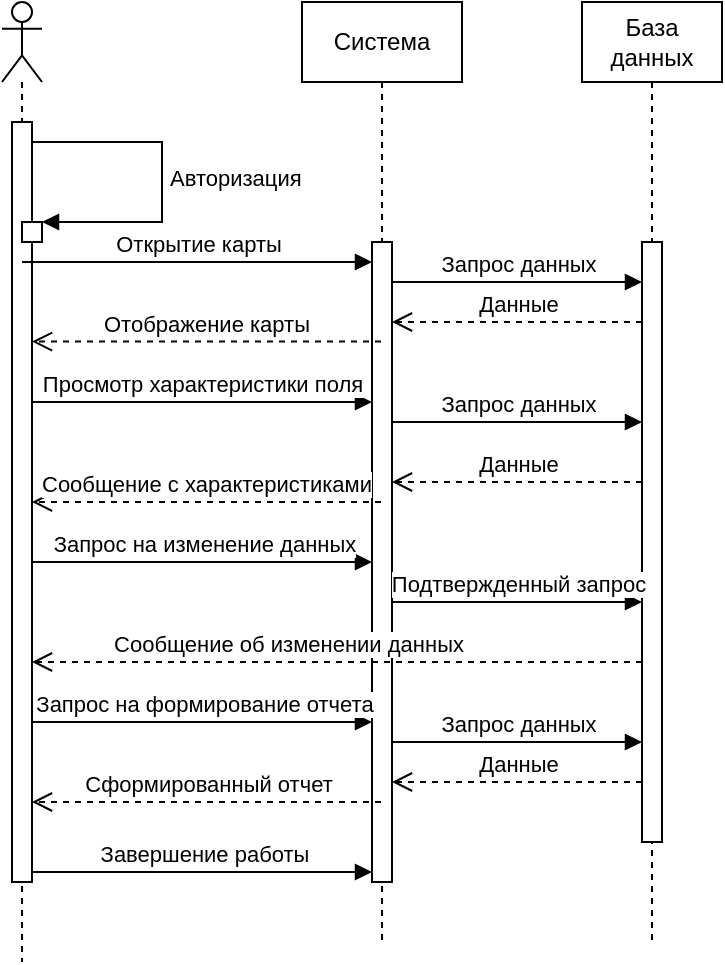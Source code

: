 <mxfile version="25.0.3">
  <diagram name="Страница — 1" id="qHSGpiCcACziC4tfkUo0">
    <mxGraphModel dx="961" dy="554" grid="0" gridSize="10" guides="1" tooltips="1" connect="1" arrows="1" fold="1" page="1" pageScale="1" pageWidth="827" pageHeight="1169" math="0" shadow="0">
      <root>
        <mxCell id="0" />
        <mxCell id="1" parent="0" />
        <mxCell id="N_-C_UsVgb2Tda4g_fbF-2" value="" style="shape=umlLifeline;perimeter=lifelinePerimeter;whiteSpace=wrap;html=1;container=1;dropTarget=0;collapsible=0;recursiveResize=0;outlineConnect=0;portConstraint=eastwest;newEdgeStyle={&quot;curved&quot;:0,&quot;rounded&quot;:0};participant=umlActor;size=40;" vertex="1" parent="1">
          <mxGeometry x="210" y="550" width="20" height="480" as="geometry" />
        </mxCell>
        <mxCell id="N_-C_UsVgb2Tda4g_fbF-4" value="" style="html=1;points=[[0,0,0,0,5],[0,1,0,0,-5],[1,0,0,0,5],[1,1,0,0,-5]];perimeter=orthogonalPerimeter;outlineConnect=0;targetShapes=umlLifeline;portConstraint=eastwest;newEdgeStyle={&quot;curved&quot;:0,&quot;rounded&quot;:0};" vertex="1" parent="N_-C_UsVgb2Tda4g_fbF-2">
          <mxGeometry x="5" y="60" width="10" height="380" as="geometry" />
        </mxCell>
        <mxCell id="N_-C_UsVgb2Tda4g_fbF-8" value="Авторизация" style="html=1;align=left;spacingLeft=2;endArrow=block;rounded=0;edgeStyle=orthogonalEdgeStyle;curved=0;rounded=0;" edge="1" target="N_-C_UsVgb2Tda4g_fbF-7" parent="N_-C_UsVgb2Tda4g_fbF-2" source="N_-C_UsVgb2Tda4g_fbF-4">
          <mxGeometry x="0.001" relative="1" as="geometry">
            <mxPoint x="30" y="49.999" as="sourcePoint" />
            <Array as="points">
              <mxPoint x="80" y="70" />
              <mxPoint x="80" y="110" />
            </Array>
            <mxPoint x="50.029" y="159.97" as="targetPoint" />
            <mxPoint as="offset" />
          </mxGeometry>
        </mxCell>
        <mxCell id="N_-C_UsVgb2Tda4g_fbF-7" value="" style="html=1;points=[[0,0,0,0,5],[0,1,0,0,-5],[1,0,0,0,5],[1,1,0,0,-5]];perimeter=orthogonalPerimeter;outlineConnect=0;targetShapes=umlLifeline;portConstraint=eastwest;newEdgeStyle={&quot;curved&quot;:0,&quot;rounded&quot;:0};" vertex="1" parent="N_-C_UsVgb2Tda4g_fbF-2">
          <mxGeometry x="10" y="110" width="10" height="10" as="geometry" />
        </mxCell>
        <mxCell id="N_-C_UsVgb2Tda4g_fbF-5" value="База данных" style="shape=umlLifeline;perimeter=lifelinePerimeter;whiteSpace=wrap;html=1;container=1;dropTarget=0;collapsible=0;recursiveResize=0;outlineConnect=0;portConstraint=eastwest;newEdgeStyle={&quot;curved&quot;:0,&quot;rounded&quot;:0};" vertex="1" parent="1">
          <mxGeometry x="500" y="550" width="70" height="470" as="geometry" />
        </mxCell>
        <mxCell id="N_-C_UsVgb2Tda4g_fbF-17" value="" style="html=1;points=[[0,0,0,0,5],[0,1,0,0,-5],[1,0,0,0,5],[1,1,0,0,-5]];perimeter=orthogonalPerimeter;outlineConnect=0;targetShapes=umlLifeline;portConstraint=eastwest;newEdgeStyle={&quot;curved&quot;:0,&quot;rounded&quot;:0};" vertex="1" parent="N_-C_UsVgb2Tda4g_fbF-5">
          <mxGeometry x="30" y="120" width="10" height="300" as="geometry" />
        </mxCell>
        <mxCell id="N_-C_UsVgb2Tda4g_fbF-6" value="Система" style="shape=umlLifeline;perimeter=lifelinePerimeter;whiteSpace=wrap;html=1;container=1;dropTarget=0;collapsible=0;recursiveResize=0;outlineConnect=0;portConstraint=eastwest;newEdgeStyle={&quot;curved&quot;:0,&quot;rounded&quot;:0};" vertex="1" parent="1">
          <mxGeometry x="360" y="550" width="80" height="470" as="geometry" />
        </mxCell>
        <mxCell id="N_-C_UsVgb2Tda4g_fbF-11" value="" style="html=1;points=[[0,0,0,0,5],[0,1,0,0,-5],[1,0,0,0,5],[1,1,0,0,-5]];perimeter=orthogonalPerimeter;outlineConnect=0;targetShapes=umlLifeline;portConstraint=eastwest;newEdgeStyle={&quot;curved&quot;:0,&quot;rounded&quot;:0};" vertex="1" parent="N_-C_UsVgb2Tda4g_fbF-6">
          <mxGeometry x="35" y="120" width="10" height="320" as="geometry" />
        </mxCell>
        <mxCell id="N_-C_UsVgb2Tda4g_fbF-13" value="Данные" style="html=1;verticalAlign=bottom;endArrow=open;dashed=1;endSize=8;curved=0;rounded=0;" edge="1" parent="1" source="N_-C_UsVgb2Tda4g_fbF-17" target="N_-C_UsVgb2Tda4g_fbF-11">
          <mxGeometry relative="1" as="geometry">
            <mxPoint x="510" y="719.76" as="sourcePoint" />
            <mxPoint x="410" y="710" as="targetPoint" />
            <Array as="points">
              <mxPoint x="490" y="710" />
              <mxPoint x="420" y="710" />
            </Array>
          </mxGeometry>
        </mxCell>
        <mxCell id="N_-C_UsVgb2Tda4g_fbF-15" value="Открытие карты" style="html=1;verticalAlign=bottom;endArrow=block;curved=0;rounded=0;" edge="1" parent="1" target="N_-C_UsVgb2Tda4g_fbF-11">
          <mxGeometry width="80" relative="1" as="geometry">
            <mxPoint x="220.024" y="680.0" as="sourcePoint" />
            <mxPoint x="390" y="680" as="targetPoint" />
          </mxGeometry>
        </mxCell>
        <mxCell id="N_-C_UsVgb2Tda4g_fbF-16" value="Запрос данных" style="html=1;verticalAlign=bottom;endArrow=block;curved=0;rounded=0;" edge="1" parent="1" source="N_-C_UsVgb2Tda4g_fbF-11">
          <mxGeometry width="80" relative="1" as="geometry">
            <mxPoint x="410.004" y="690.0" as="sourcePoint" />
            <mxPoint x="530" y="690" as="targetPoint" />
            <Array as="points">
              <mxPoint x="520" y="690" />
            </Array>
          </mxGeometry>
        </mxCell>
        <mxCell id="N_-C_UsVgb2Tda4g_fbF-18" value="Отображение карты" style="html=1;verticalAlign=bottom;endArrow=open;dashed=1;endSize=8;curved=0;rounded=0;" edge="1" parent="1" source="N_-C_UsVgb2Tda4g_fbF-6" target="N_-C_UsVgb2Tda4g_fbF-4">
          <mxGeometry relative="1" as="geometry">
            <mxPoint x="360" y="719.76" as="sourcePoint" />
            <mxPoint x="235" y="719.76" as="targetPoint" />
            <Array as="points">
              <mxPoint x="340" y="719.76" />
              <mxPoint x="320" y="719.76" />
              <mxPoint x="250" y="719.76" />
            </Array>
          </mxGeometry>
        </mxCell>
        <mxCell id="N_-C_UsVgb2Tda4g_fbF-19" value="Просмотр характеристики поля" style="html=1;verticalAlign=bottom;endArrow=block;curved=0;rounded=0;" edge="1" parent="1">
          <mxGeometry width="80" relative="1" as="geometry">
            <mxPoint x="225" y="750" as="sourcePoint" />
            <mxPoint x="395" y="750" as="targetPoint" />
          </mxGeometry>
        </mxCell>
        <mxCell id="N_-C_UsVgb2Tda4g_fbF-20" value="Запрос данных" style="html=1;verticalAlign=bottom;endArrow=block;curved=0;rounded=0;" edge="1" parent="1">
          <mxGeometry width="80" relative="1" as="geometry">
            <mxPoint x="405" y="760" as="sourcePoint" />
            <mxPoint x="530" y="760" as="targetPoint" />
            <Array as="points">
              <mxPoint x="515" y="760" />
            </Array>
          </mxGeometry>
        </mxCell>
        <mxCell id="N_-C_UsVgb2Tda4g_fbF-21" value="Данные" style="html=1;verticalAlign=bottom;endArrow=open;dashed=1;endSize=8;curved=0;rounded=0;" edge="1" parent="1" source="N_-C_UsVgb2Tda4g_fbF-17" target="N_-C_UsVgb2Tda4g_fbF-11">
          <mxGeometry relative="1" as="geometry">
            <mxPoint x="525" y="790" as="sourcePoint" />
            <mxPoint x="410" y="790" as="targetPoint" />
            <Array as="points">
              <mxPoint x="485" y="790" />
              <mxPoint x="415" y="790" />
            </Array>
          </mxGeometry>
        </mxCell>
        <mxCell id="N_-C_UsVgb2Tda4g_fbF-22" value="Сообщение с характеристиками" style="html=1;verticalAlign=bottom;endArrow=open;dashed=1;endSize=8;curved=0;rounded=0;" edge="1" parent="1" source="N_-C_UsVgb2Tda4g_fbF-6" target="N_-C_UsVgb2Tda4g_fbF-4">
          <mxGeometry relative="1" as="geometry">
            <mxPoint x="380" y="800" as="sourcePoint" />
            <mxPoint x="230" y="800" as="targetPoint" />
            <Array as="points">
              <mxPoint x="330" y="800" />
              <mxPoint x="260" y="800" />
            </Array>
          </mxGeometry>
        </mxCell>
        <mxCell id="N_-C_UsVgb2Tda4g_fbF-23" value="Запрос на изменение данных" style="html=1;verticalAlign=bottom;endArrow=block;curved=0;rounded=0;" edge="1" parent="1">
          <mxGeometry x="0.003" width="80" relative="1" as="geometry">
            <mxPoint x="225" y="830" as="sourcePoint" />
            <mxPoint x="395" y="830" as="targetPoint" />
            <mxPoint as="offset" />
          </mxGeometry>
        </mxCell>
        <mxCell id="N_-C_UsVgb2Tda4g_fbF-24" value="Подтвержденный запрос" style="html=1;verticalAlign=bottom;endArrow=block;curved=0;rounded=0;" edge="1" parent="1" source="N_-C_UsVgb2Tda4g_fbF-11">
          <mxGeometry x="0.003" width="80" relative="1" as="geometry">
            <mxPoint x="410" y="850" as="sourcePoint" />
            <mxPoint x="530" y="850" as="targetPoint" />
            <mxPoint as="offset" />
          </mxGeometry>
        </mxCell>
        <mxCell id="N_-C_UsVgb2Tda4g_fbF-25" value="Сообщение об изменении данных" style="html=1;verticalAlign=bottom;endArrow=open;dashed=1;endSize=8;curved=0;rounded=0;" edge="1" parent="1" target="N_-C_UsVgb2Tda4g_fbF-4">
          <mxGeometry x="0.161" relative="1" as="geometry">
            <mxPoint x="530" y="880" as="sourcePoint" />
            <mxPoint x="230" y="880" as="targetPoint" />
            <Array as="points">
              <mxPoint x="470" y="880" />
              <mxPoint x="400" y="880" />
              <mxPoint x="380" y="880" />
            </Array>
            <mxPoint as="offset" />
          </mxGeometry>
        </mxCell>
        <mxCell id="N_-C_UsVgb2Tda4g_fbF-26" value="Запрос на формирование отчета" style="html=1;verticalAlign=bottom;endArrow=block;curved=0;rounded=0;" edge="1" parent="1">
          <mxGeometry x="0.003" width="80" relative="1" as="geometry">
            <mxPoint x="225" y="910.0" as="sourcePoint" />
            <mxPoint x="395" y="910.0" as="targetPoint" />
            <mxPoint as="offset" />
          </mxGeometry>
        </mxCell>
        <mxCell id="N_-C_UsVgb2Tda4g_fbF-27" value="Запрос данных" style="html=1;verticalAlign=bottom;endArrow=block;curved=0;rounded=0;" edge="1" parent="1">
          <mxGeometry width="80" relative="1" as="geometry">
            <mxPoint x="405" y="920" as="sourcePoint" />
            <mxPoint x="530" y="920" as="targetPoint" />
            <Array as="points">
              <mxPoint x="520" y="920" />
            </Array>
          </mxGeometry>
        </mxCell>
        <mxCell id="N_-C_UsVgb2Tda4g_fbF-28" value="Данные" style="html=1;verticalAlign=bottom;endArrow=open;dashed=1;endSize=8;curved=0;rounded=0;" edge="1" parent="1" source="N_-C_UsVgb2Tda4g_fbF-17" target="N_-C_UsVgb2Tda4g_fbF-11">
          <mxGeometry relative="1" as="geometry">
            <mxPoint x="520" y="940" as="sourcePoint" />
            <mxPoint x="410" y="940" as="targetPoint" />
            <Array as="points">
              <mxPoint x="490" y="940" />
              <mxPoint x="420" y="940" />
            </Array>
          </mxGeometry>
        </mxCell>
        <mxCell id="N_-C_UsVgb2Tda4g_fbF-29" value="Сформированный отчет" style="html=1;verticalAlign=bottom;endArrow=open;dashed=1;endSize=8;curved=0;rounded=0;" edge="1" parent="1" source="N_-C_UsVgb2Tda4g_fbF-6" target="N_-C_UsVgb2Tda4g_fbF-4">
          <mxGeometry x="-0.001" relative="1" as="geometry">
            <mxPoint x="380" y="950" as="sourcePoint" />
            <mxPoint x="250" y="950" as="targetPoint" />
            <Array as="points">
              <mxPoint x="335" y="950" />
              <mxPoint x="265" y="950" />
            </Array>
            <mxPoint as="offset" />
          </mxGeometry>
        </mxCell>
        <mxCell id="N_-C_UsVgb2Tda4g_fbF-30" value="Завершение работы" style="html=1;verticalAlign=bottom;endArrow=block;curved=0;rounded=0;entryX=0;entryY=1;entryDx=0;entryDy=-5;entryPerimeter=0;" edge="1" parent="1" source="N_-C_UsVgb2Tda4g_fbF-4" target="N_-C_UsVgb2Tda4g_fbF-11">
          <mxGeometry x="0.003" width="80" relative="1" as="geometry">
            <mxPoint x="230" y="980.0" as="sourcePoint" />
            <mxPoint x="390" y="980" as="targetPoint" />
            <mxPoint as="offset" />
          </mxGeometry>
        </mxCell>
      </root>
    </mxGraphModel>
  </diagram>
</mxfile>
